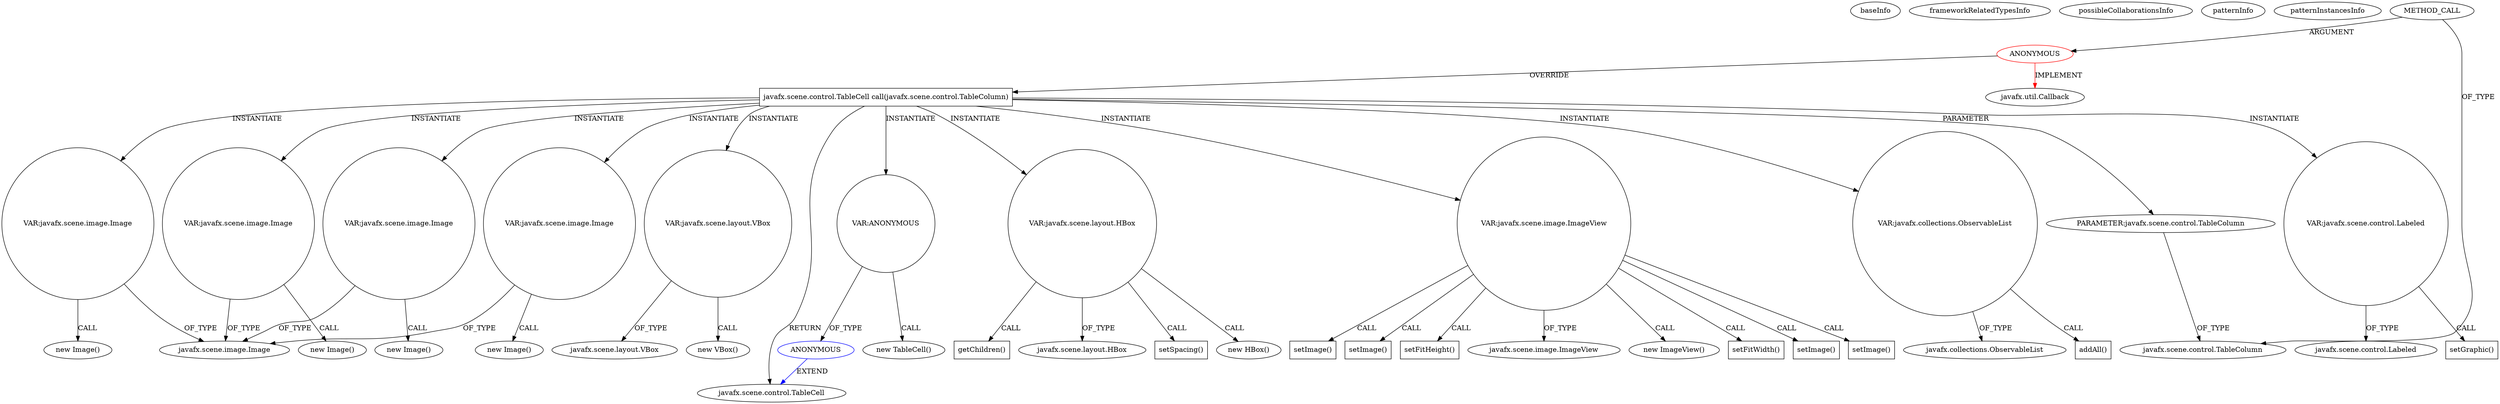 digraph {
baseInfo[graphId=705,category="pattern",isAnonymous=true,possibleRelation=true]
frameworkRelatedTypesInfo[0="javafx.util.Callback"]
possibleCollaborationsInfo[0="705~INSTANTIATION-OVERRIDING_METHOD_DECLARATION-~javafx.util.Callback ~javafx.scene.control.TableCell ~true~true"]
patternInfo[frequency=2.0,patternRootClient=0]
patternInstancesInfo[0="geyrix57-Proyecto_1_Bases~/geyrix57-Proyecto_1_Bases/Proyecto_1_Bases-master/src/Control/ControlLog.java~void initialize(java.net.URL,java.util.ResourceBundle)~2712"]
49[label="new Image()",vertexType="CONSTRUCTOR_CALL",isFrameworkType=false]
50[label="VAR:javafx.scene.image.Image",vertexType="VARIABLE_EXPRESION",isFrameworkType=false,shape=circle]
4[label="javafx.scene.control.TableCell call(javafx.scene.control.TableColumn)",vertexType="OVERRIDING_METHOD_DECLARATION",isFrameworkType=false,shape=box]
18[label="VAR:javafx.scene.layout.VBox",vertexType="VARIABLE_EXPRESION",isFrameworkType=false,shape=circle]
6[label="PARAMETER:javafx.scene.control.TableColumn",vertexType="PARAMETER_DECLARATION",isFrameworkType=false]
55[label="VAR:javafx.scene.image.Image",vertexType="VARIABLE_EXPRESION",isFrameworkType=false,shape=circle]
54[label="new Image()",vertexType="CONSTRUCTOR_CALL",isFrameworkType=false]
45[label="VAR:javafx.scene.image.Image",vertexType="VARIABLE_EXPRESION",isFrameworkType=false,shape=circle]
44[label="new Image()",vertexType="CONSTRUCTOR_CALL",isFrameworkType=false]
30[label="VAR:javafx.scene.image.Image",vertexType="VARIABLE_EXPRESION",isFrameworkType=false,shape=circle]
29[label="new Image()",vertexType="CONSTRUCTOR_CALL",isFrameworkType=false]
9[label="VAR:ANONYMOUS",vertexType="VARIABLE_EXPRESION",isFrameworkType=false,shape=circle]
10[label="ANONYMOUS",vertexType="REFERENCE_ANONYMOUS_DECLARATION",isFrameworkType=false,color=blue]
0[label="ANONYMOUS",vertexType="ROOT_ANONYMOUS_DECLARATION",isFrameworkType=false,color=red]
2[label="METHOD_CALL",vertexType="OUTSIDE_CALL",isFrameworkType=false]
5[label="javafx.scene.control.TableCell",vertexType="FRAMEWORK_CLASS_TYPE",isFrameworkType=false]
31[label="javafx.scene.image.Image",vertexType="FRAMEWORK_CLASS_TYPE",isFrameworkType=false]
13[label="VAR:javafx.scene.layout.HBox",vertexType="VARIABLE_EXPRESION",isFrameworkType=false,shape=circle]
1[label="javafx.util.Callback",vertexType="FRAMEWORK_INTERFACE_TYPE",isFrameworkType=false]
16[label="setSpacing()",vertexType="INSIDE_CALL",isFrameworkType=false,shape=box]
12[label="new HBox()",vertexType="CONSTRUCTOR_CALL",isFrameworkType=false]
21[label="VAR:javafx.scene.image.ImageView",vertexType="VARIABLE_EXPRESION",isFrameworkType=false,shape=circle]
24[label="setFitHeight()",vertexType="INSIDE_CALL",isFrameworkType=false,shape=box]
22[label="javafx.scene.image.ImageView",vertexType="FRAMEWORK_CLASS_TYPE",isFrameworkType=false]
20[label="new ImageView()",vertexType="CONSTRUCTOR_CALL",isFrameworkType=false]
17[label="new VBox()",vertexType="CONSTRUCTOR_CALL",isFrameworkType=false]
61[label="getChildren()",vertexType="INSIDE_CALL",isFrameworkType=false,shape=box]
19[label="javafx.scene.layout.VBox",vertexType="FRAMEWORK_CLASS_TYPE",isFrameworkType=false]
57[label="VAR:javafx.collections.ObservableList",vertexType="VARIABLE_EXPRESION",isFrameworkType=false,shape=circle]
59[label="javafx.collections.ObservableList",vertexType="FRAMEWORK_INTERFACE_TYPE",isFrameworkType=false]
14[label="javafx.scene.layout.HBox",vertexType="FRAMEWORK_CLASS_TYPE",isFrameworkType=false]
58[label="addAll()",vertexType="INSIDE_CALL",isFrameworkType=false,shape=box]
8[label="new TableCell()",vertexType="CONSTRUCTOR_CALL",isFrameworkType=false]
62[label="VAR:javafx.scene.control.Labeled",vertexType="VARIABLE_EXPRESION",isFrameworkType=false,shape=circle]
64[label="javafx.scene.control.Labeled",vertexType="FRAMEWORK_CLASS_TYPE",isFrameworkType=false]
63[label="setGraphic()",vertexType="INSIDE_CALL",isFrameworkType=false,shape=box]
26[label="setFitWidth()",vertexType="INSIDE_CALL",isFrameworkType=false,shape=box]
3[label="javafx.scene.control.TableColumn",vertexType="FRAMEWORK_CLASS_TYPE",isFrameworkType=false]
48[label="setImage()",vertexType="INSIDE_CALL",isFrameworkType=false,shape=box]
28[label="setImage()",vertexType="INSIDE_CALL",isFrameworkType=false,shape=box]
38[label="setImage()",vertexType="INSIDE_CALL",isFrameworkType=false,shape=box]
33[label="setImage()",vertexType="INSIDE_CALL",isFrameworkType=false,shape=box]
45->44[label="CALL"]
4->18[label="INSTANTIATE"]
0->4[label="OVERRIDE"]
4->55[label="INSTANTIATE"]
30->31[label="OF_TYPE"]
10->5[label="EXTEND",color=blue]
4->5[label="RETURN"]
18->17[label="CALL"]
0->1[label="IMPLEMENT",color=red]
9->10[label="OF_TYPE"]
55->54[label="CALL"]
21->24[label="CALL"]
21->26[label="CALL"]
21->22[label="OF_TYPE"]
2->3[label="OF_TYPE"]
50->49[label="CALL"]
4->30[label="INSTANTIATE"]
50->31[label="OF_TYPE"]
62->63[label="CALL"]
4->6[label="PARAMETER"]
13->61[label="CALL"]
13->12[label="CALL"]
21->20[label="CALL"]
21->28[label="CALL"]
45->31[label="OF_TYPE"]
21->38[label="CALL"]
4->9[label="INSTANTIATE"]
21->33[label="CALL"]
4->57[label="INSTANTIATE"]
55->31[label="OF_TYPE"]
57->58[label="CALL"]
57->59[label="OF_TYPE"]
9->8[label="CALL"]
62->64[label="OF_TYPE"]
18->19[label="OF_TYPE"]
4->45[label="INSTANTIATE"]
4->21[label="INSTANTIATE"]
13->16[label="CALL"]
4->13[label="INSTANTIATE"]
30->29[label="CALL"]
4->62[label="INSTANTIATE"]
13->14[label="OF_TYPE"]
21->48[label="CALL"]
6->3[label="OF_TYPE"]
2->0[label="ARGUMENT"]
4->50[label="INSTANTIATE"]
}
